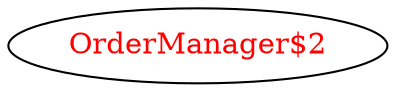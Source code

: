 digraph dependencyGraph {
 concentrate=true;
 ranksep="2.0";
 rankdir="LR"; 
 splines="ortho";
"OrderManager$2" [fontcolor="red"];
}